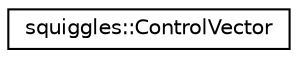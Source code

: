 digraph "Graphical Class Hierarchy"
{
 // LATEX_PDF_SIZE
  edge [fontname="Helvetica",fontsize="10",labelfontname="Helvetica",labelfontsize="10"];
  node [fontname="Helvetica",fontsize="10",shape=record];
  rankdir="LR";
  Node0 [label="squiggles::ControlVector",height=0.2,width=0.4,color="black", fillcolor="white", style="filled",URL="$classsquiggles_1_1ControlVector.html",tooltip=" "];
}
